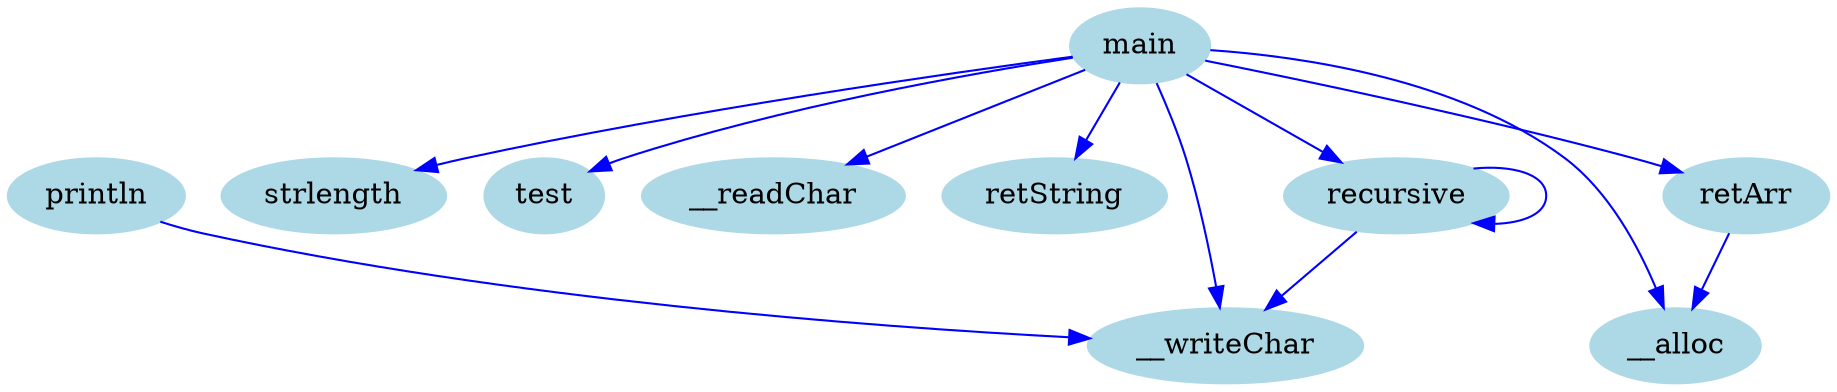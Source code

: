 digraph CallGraph {
    node [shape=ellipse, style=filled, color=lightblue];

    "println";
    "strlength";
    "test";
    "__readChar";
    "retString";
    "main";
    "__alloc";
    "retArr";
    "__writeChar";
    "recursive";

    "println" -> "__writeChar" [color=blue];
    "main" -> "strlength" [color=blue];
    "main" -> "recursive" [color=blue];
    "main" -> "retArr" [color=blue];
    "main" -> "__alloc" [color=blue];
    "main" -> "test" [color=blue];
    "main" -> "__readChar" [color=blue];
    "main" -> "retString" [color=blue];
    "main" -> "__writeChar" [color=blue];
    "retArr" -> "__alloc" [color=blue];
    "recursive" -> "recursive" [color=blue];
    "recursive" -> "__writeChar" [color=blue];
}
